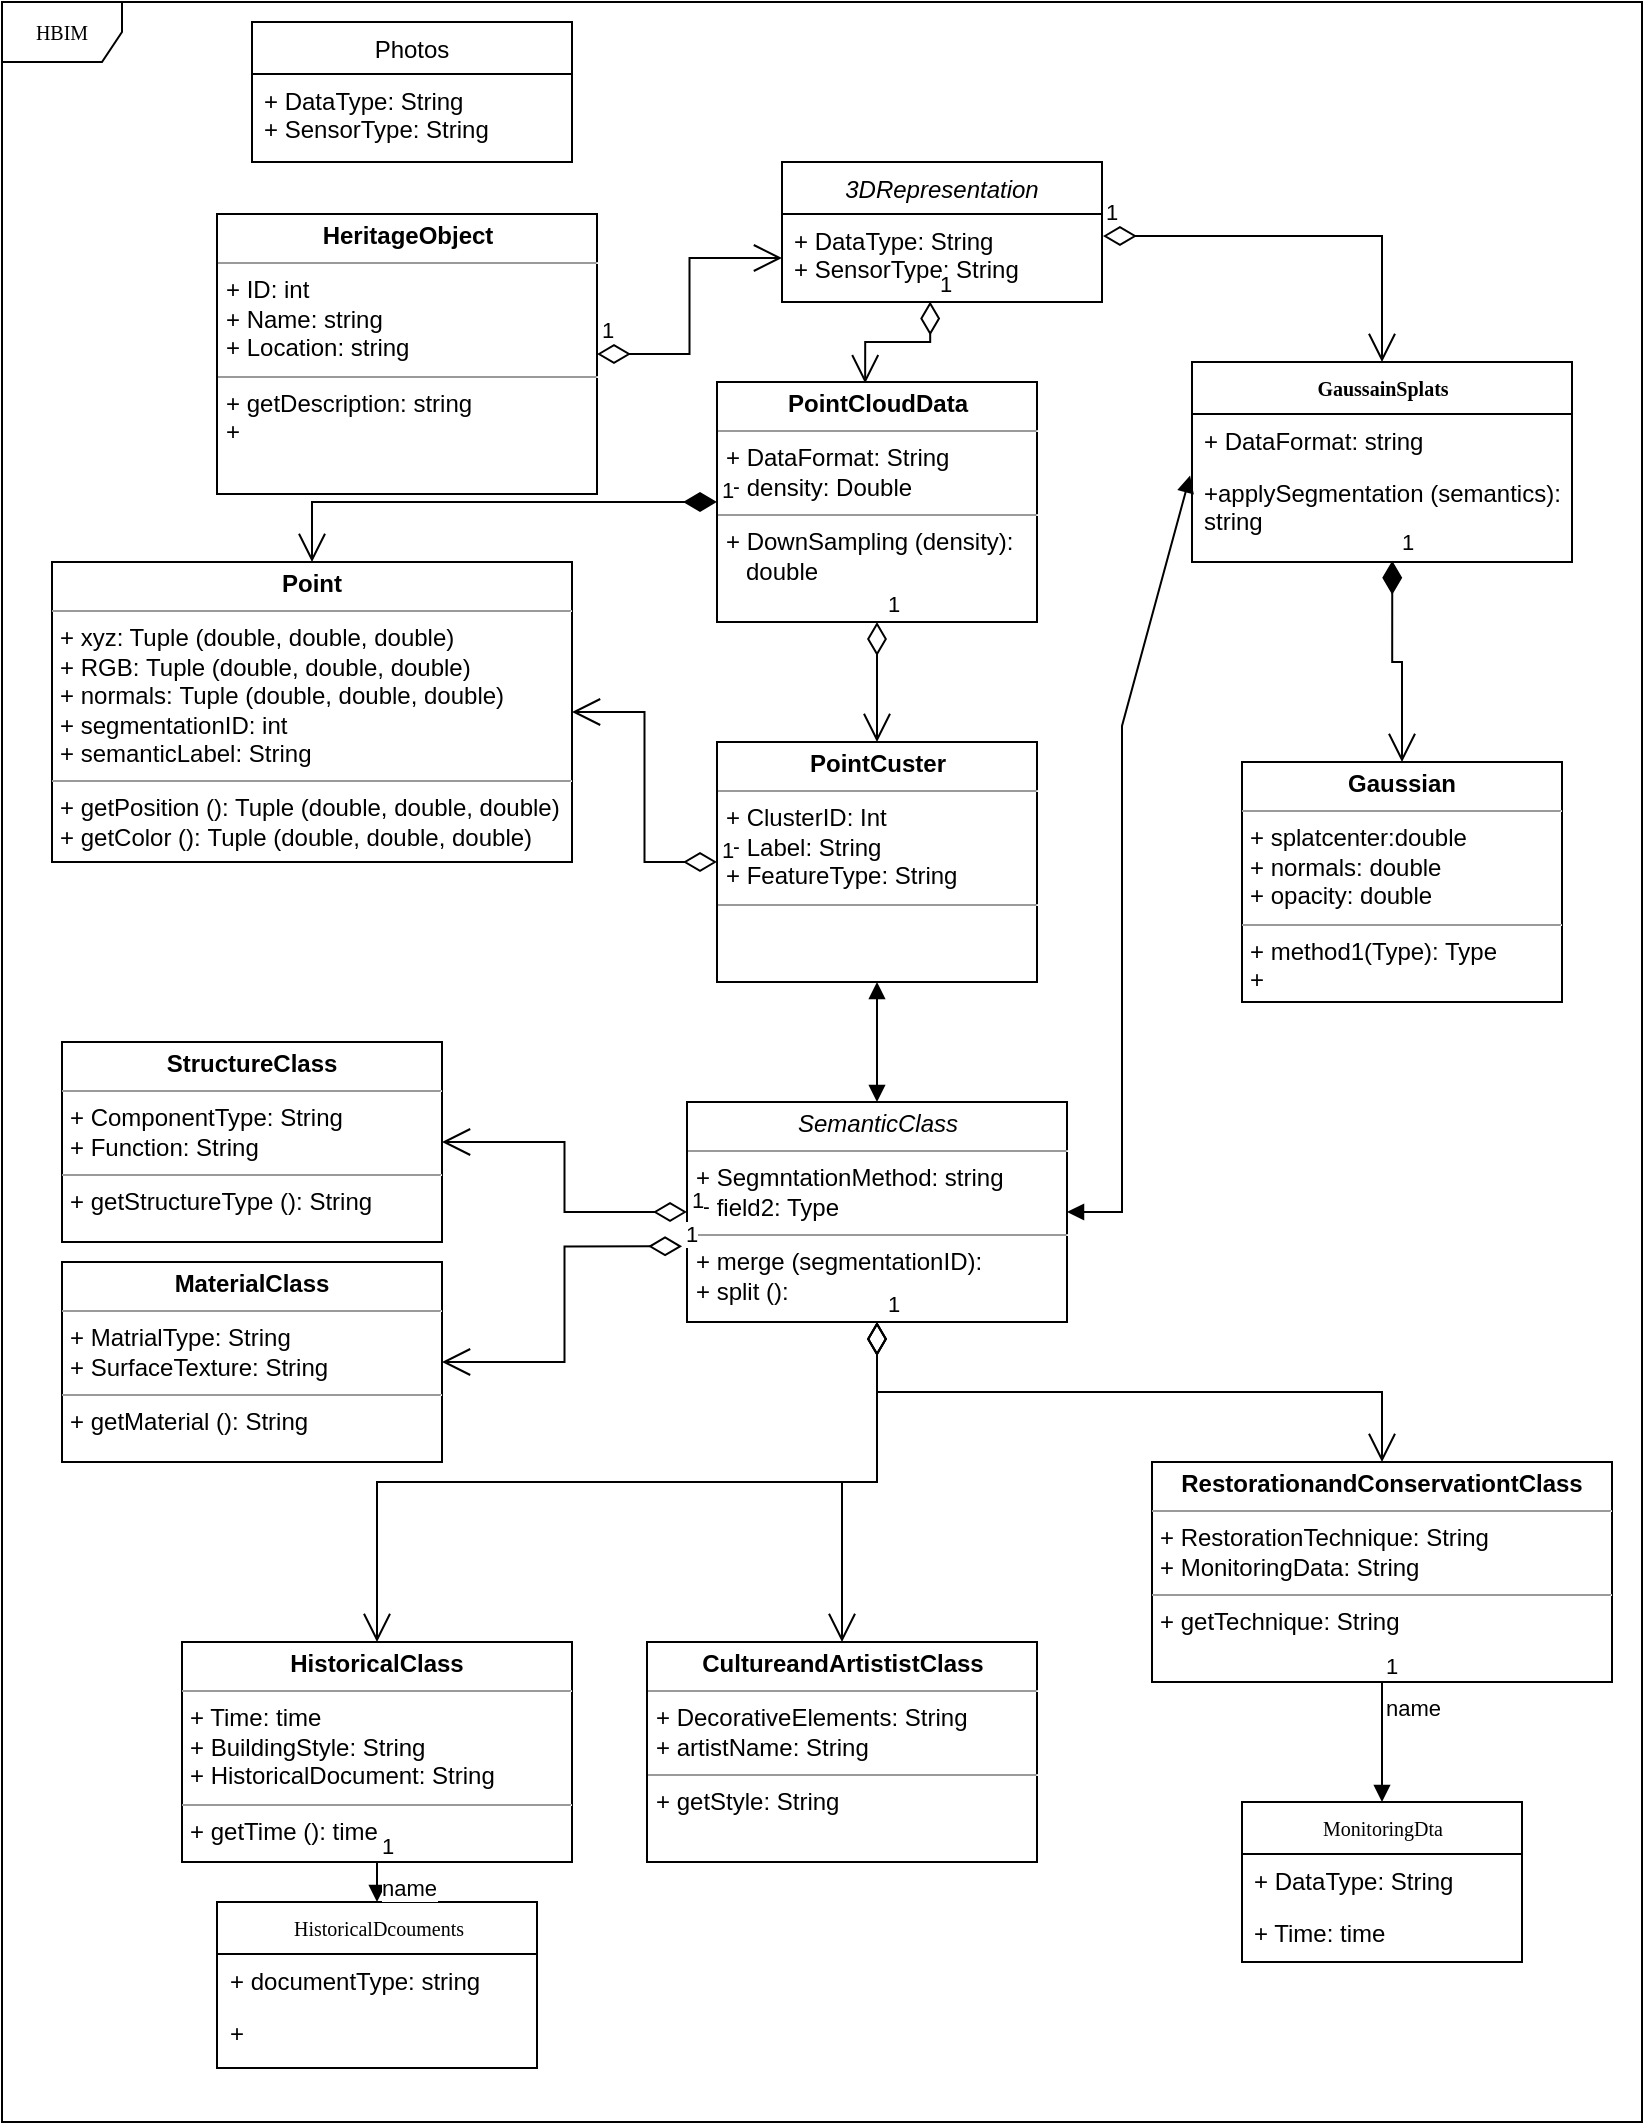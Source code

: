 <mxfile version="26.2.5">
  <diagram name="Page-1" id="c4acf3e9-155e-7222-9cf6-157b1a14988f">
    <mxGraphModel dx="1428" dy="777" grid="1" gridSize="10" guides="1" tooltips="1" connect="1" arrows="1" fold="1" page="1" pageScale="1" pageWidth="850" pageHeight="1100" background="none" math="0" shadow="0">
      <root>
        <mxCell id="0" />
        <mxCell id="1" parent="0" />
        <mxCell id="17acba5748e5396b-1" value="HBIM" style="shape=umlFrame;whiteSpace=wrap;html=1;rounded=0;shadow=0;comic=0;labelBackgroundColor=none;strokeWidth=1;fontFamily=Verdana;fontSize=10;align=center;" parent="1" vertex="1">
          <mxGeometry x="20" y="20" width="820" height="1060" as="geometry" />
        </mxCell>
        <mxCell id="17acba5748e5396b-30" value="&lt;b&gt;GaussainSplats&lt;/b&gt;" style="swimlane;html=1;fontStyle=0;childLayout=stackLayout;horizontal=1;startSize=26;fillColor=none;horizontalStack=0;resizeParent=1;resizeLast=0;collapsible=1;marginBottom=0;swimlaneFillColor=#ffffff;rounded=0;shadow=0;comic=0;labelBackgroundColor=none;strokeWidth=1;fontFamily=Verdana;fontSize=10;align=center;" parent="1" vertex="1">
          <mxGeometry x="615" y="200" width="190" height="100" as="geometry" />
        </mxCell>
        <mxCell id="17acba5748e5396b-31" value="+ DataFormat: string" style="text;html=1;strokeColor=none;fillColor=none;align=left;verticalAlign=top;spacingLeft=4;spacingRight=4;whiteSpace=wrap;overflow=hidden;rotatable=0;points=[[0,0.5],[1,0.5]];portConstraint=eastwest;" parent="17acba5748e5396b-30" vertex="1">
          <mxGeometry y="26" width="190" height="26" as="geometry" />
        </mxCell>
        <mxCell id="17acba5748e5396b-32" value="+applySegmentation (semantics): string" style="text;html=1;strokeColor=none;fillColor=none;align=left;verticalAlign=top;spacingLeft=4;spacingRight=4;whiteSpace=wrap;overflow=hidden;rotatable=0;points=[[0,0.5],[1,0.5]];portConstraint=eastwest;" parent="17acba5748e5396b-30" vertex="1">
          <mxGeometry y="52" width="190" height="48" as="geometry" />
        </mxCell>
        <mxCell id="17acba5748e5396b-44" value="HistoricalDcouments" style="swimlane;html=1;fontStyle=0;childLayout=stackLayout;horizontal=1;startSize=26;fillColor=none;horizontalStack=0;resizeParent=1;resizeLast=0;collapsible=1;marginBottom=0;swimlaneFillColor=#ffffff;rounded=0;shadow=0;comic=0;labelBackgroundColor=none;strokeWidth=1;fontFamily=Verdana;fontSize=10;align=center;" parent="1" vertex="1">
          <mxGeometry x="127.5" y="970" width="160" height="83" as="geometry" />
        </mxCell>
        <mxCell id="17acba5748e5396b-45" value="+ documentType: string" style="text;html=1;strokeColor=none;fillColor=none;align=left;verticalAlign=top;spacingLeft=4;spacingRight=4;whiteSpace=wrap;overflow=hidden;rotatable=0;points=[[0,0.5],[1,0.5]];portConstraint=eastwest;" parent="17acba5748e5396b-44" vertex="1">
          <mxGeometry y="26" width="160" height="26" as="geometry" />
        </mxCell>
        <mxCell id="17acba5748e5396b-47" value="+&amp;nbsp;" style="text;html=1;strokeColor=none;fillColor=none;align=left;verticalAlign=top;spacingLeft=4;spacingRight=4;whiteSpace=wrap;overflow=hidden;rotatable=0;points=[[0,0.5],[1,0.5]];portConstraint=eastwest;" parent="17acba5748e5396b-44" vertex="1">
          <mxGeometry y="52" width="160" height="26" as="geometry" />
        </mxCell>
        <mxCell id="5d2195bd80daf111-1" value="MonitoringDta" style="swimlane;html=1;fontStyle=0;childLayout=stackLayout;horizontal=1;startSize=26;fillColor=none;horizontalStack=0;resizeParent=1;resizeLast=0;collapsible=1;marginBottom=0;swimlaneFillColor=#ffffff;rounded=0;shadow=0;comic=0;labelBackgroundColor=none;strokeWidth=1;fontFamily=Verdana;fontSize=10;align=center;" parent="1" vertex="1">
          <mxGeometry x="640" y="920" width="140" height="80" as="geometry" />
        </mxCell>
        <mxCell id="5d2195bd80daf111-2" value="+ DataType: String" style="text;html=1;strokeColor=none;fillColor=none;align=left;verticalAlign=top;spacingLeft=4;spacingRight=4;whiteSpace=wrap;overflow=hidden;rotatable=0;points=[[0,0.5],[1,0.5]];portConstraint=eastwest;" parent="5d2195bd80daf111-1" vertex="1">
          <mxGeometry y="26" width="140" height="26" as="geometry" />
        </mxCell>
        <mxCell id="5d2195bd80daf111-3" value="+ Time: time" style="text;html=1;strokeColor=none;fillColor=none;align=left;verticalAlign=top;spacingLeft=4;spacingRight=4;whiteSpace=wrap;overflow=hidden;rotatable=0;points=[[0,0.5],[1,0.5]];portConstraint=eastwest;" parent="5d2195bd80daf111-1" vertex="1">
          <mxGeometry y="52" width="140" height="28" as="geometry" />
        </mxCell>
        <mxCell id="5d2195bd80daf111-11" value="&lt;p style=&quot;margin:0px;margin-top:4px;text-align:center;&quot;&gt;&lt;b&gt;MaterialClass&lt;/b&gt;&lt;/p&gt;&lt;hr size=&quot;1&quot;&gt;&lt;p style=&quot;margin:0px;margin-left:4px;&quot;&gt;+ MatrialType: String&lt;br&gt;+ SurfaceTexture: String&lt;/p&gt;&lt;hr size=&quot;1&quot;&gt;&lt;p style=&quot;margin:0px;margin-left:4px;&quot;&gt;+ getMaterial (): String&lt;/p&gt;" style="verticalAlign=top;align=left;overflow=fill;fontSize=12;fontFamily=Helvetica;html=1;rounded=0;shadow=0;comic=0;labelBackgroundColor=none;strokeWidth=1" parent="1" vertex="1">
          <mxGeometry x="50" y="650" width="190" height="100" as="geometry" />
        </mxCell>
        <mxCell id="5d2195bd80daf111-15" value="&lt;p style=&quot;margin:0px;margin-top:4px;text-align:center;&quot;&gt;&lt;b&gt;Point&lt;/b&gt;&lt;/p&gt;&lt;hr size=&quot;1&quot;&gt;&lt;p style=&quot;margin:0px;margin-left:4px;&quot;&gt;+ xyz: Tuple (double, double, double)&amp;nbsp;&lt;br&gt;+ RGB:&amp;nbsp;&lt;span style=&quot;background-color: transparent; color: light-dark(rgb(0, 0, 0), rgb(255, 255, 255));&quot;&gt;Tuple (double, double, double)&amp;nbsp;&lt;/span&gt;&lt;/p&gt;&lt;p style=&quot;margin:0px;margin-left:4px;&quot;&gt;&lt;span style=&quot;background-color: transparent; color: light-dark(rgb(0, 0, 0), rgb(255, 255, 255));&quot;&gt;+ normals:&amp;nbsp;&lt;/span&gt;&lt;span style=&quot;background-color: transparent; color: light-dark(rgb(0, 0, 0), rgb(255, 255, 255));&quot;&gt;Tuple (double, double, double)&amp;nbsp;&lt;/span&gt;&lt;/p&gt;&lt;p style=&quot;margin:0px;margin-left:4px;&quot;&gt;&lt;span style=&quot;background-color: transparent; color: light-dark(rgb(0, 0, 0), rgb(255, 255, 255));&quot;&gt;+ segmentationID: int&lt;/span&gt;&lt;/p&gt;&lt;p style=&quot;margin:0px;margin-left:4px;&quot;&gt;&lt;span style=&quot;background-color: transparent; color: light-dark(rgb(0, 0, 0), rgb(255, 255, 255));&quot;&gt;+ semanticLabel: String&lt;/span&gt;&lt;/p&gt;&lt;hr size=&quot;1&quot;&gt;&lt;p style=&quot;margin:0px;margin-left:4px;&quot;&gt;+ getPosition (): Tuple (double, double, double)&amp;nbsp;&lt;br&gt;+ getColor ():&amp;nbsp;&lt;span style=&quot;background-color: transparent; color: light-dark(rgb(0, 0, 0), rgb(255, 255, 255));&quot;&gt;Tuple (double, double, double)&amp;nbsp;&lt;/span&gt;&lt;/p&gt;" style="verticalAlign=top;align=left;overflow=fill;fontSize=12;fontFamily=Helvetica;html=1;rounded=0;shadow=0;comic=0;labelBackgroundColor=none;strokeWidth=1" parent="1" vertex="1">
          <mxGeometry x="45" y="300" width="260" height="150" as="geometry" />
        </mxCell>
        <mxCell id="5d2195bd80daf111-18" value="&lt;p style=&quot;margin:0px;margin-top:4px;text-align:center;&quot;&gt;&lt;b&gt;HeritageObject&lt;/b&gt;&lt;/p&gt;&lt;hr size=&quot;1&quot;&gt;&lt;p style=&quot;margin:0px;margin-left:4px;&quot;&gt;+ ID: int&lt;br&gt;+ Name: string&lt;/p&gt;&lt;p style=&quot;margin:0px;margin-left:4px;&quot;&gt;+ Location: string&lt;/p&gt;&lt;hr size=&quot;1&quot;&gt;&lt;p style=&quot;margin:0px;margin-left:4px;&quot;&gt;+ getDescription: string&lt;br&gt;+&amp;nbsp;&lt;/p&gt;" style="verticalAlign=top;align=left;overflow=fill;fontSize=12;fontFamily=Helvetica;html=1;rounded=0;shadow=0;comic=0;labelBackgroundColor=none;strokeWidth=1" parent="1" vertex="1">
          <mxGeometry x="127.5" y="126" width="190" height="140" as="geometry" />
        </mxCell>
        <mxCell id="5d2195bd80daf111-19" value="&lt;p style=&quot;margin:0px;margin-top:4px;text-align:center;&quot;&gt;&lt;i&gt;SemanticClass&lt;/i&gt;&lt;/p&gt;&lt;hr size=&quot;1&quot;&gt;&lt;p style=&quot;margin:0px;margin-left:4px;&quot;&gt;+ SegmntationMethod: string&lt;br&gt;+ field2: Type&lt;/p&gt;&lt;hr size=&quot;1&quot;&gt;&lt;p style=&quot;margin:0px;margin-left:4px;&quot;&gt;+ merge (segmentationID):&amp;nbsp;&lt;/p&gt;&lt;p style=&quot;margin:0px;margin-left:4px;&quot;&gt;+ split ():&amp;nbsp;&lt;/p&gt;" style="verticalAlign=top;align=left;overflow=fill;fontSize=12;fontFamily=Helvetica;html=1;rounded=0;shadow=0;comic=0;labelBackgroundColor=none;strokeWidth=1" parent="1" vertex="1">
          <mxGeometry x="362.5" y="570" width="190" height="110" as="geometry" />
        </mxCell>
        <mxCell id="5d2195bd80daf111-20" value="&lt;p style=&quot;margin:0px;margin-top:4px;text-align:center;&quot;&gt;&lt;b&gt;StructureClass&lt;/b&gt;&lt;/p&gt;&lt;hr size=&quot;1&quot;&gt;&lt;p style=&quot;margin:0px;margin-left:4px;&quot;&gt;+ ComponentType: String&lt;br&gt;+ Function: String&lt;/p&gt;&lt;hr size=&quot;1&quot;&gt;&lt;p style=&quot;margin:0px;margin-left:4px;&quot;&gt;+ getStructureType (): String&lt;/p&gt;" style="verticalAlign=top;align=left;overflow=fill;fontSize=12;fontFamily=Helvetica;html=1;rounded=0;shadow=0;comic=0;labelBackgroundColor=none;strokeWidth=1" parent="1" vertex="1">
          <mxGeometry x="50" y="540" width="190" height="100" as="geometry" />
        </mxCell>
        <mxCell id="GfOU2jaF-C_DZqseb85d-2" value="&lt;p style=&quot;margin:0px;margin-top:4px;text-align:center;&quot;&gt;&lt;b style=&quot;&quot;&gt;Gaussian&lt;/b&gt;&lt;/p&gt;&lt;hr size=&quot;1&quot;&gt;&lt;p style=&quot;margin:0px;margin-left:4px;&quot;&gt;+ splatcenter:double&amp;nbsp;&lt;br&gt;+ normals: double&lt;/p&gt;&lt;p style=&quot;margin:0px;margin-left:4px;&quot;&gt;+ opacity: double&lt;/p&gt;&lt;hr size=&quot;1&quot;&gt;&lt;p style=&quot;margin:0px;margin-left:4px;&quot;&gt;+ method1(Type): Type&lt;br&gt;+&amp;nbsp;&lt;/p&gt;" style="verticalAlign=top;align=left;overflow=fill;fontSize=12;fontFamily=Helvetica;html=1;rounded=0;shadow=0;comic=0;labelBackgroundColor=none;strokeWidth=1" parent="1" vertex="1">
          <mxGeometry x="640" y="400" width="160" height="120" as="geometry" />
        </mxCell>
        <mxCell id="TEzwwiUS5SfaXioJ1mf_-1" value="&lt;span style=&quot;font-weight: normal;&quot;&gt;&lt;i&gt;3DRepresentation&lt;/i&gt;&lt;/span&gt;" style="swimlane;fontStyle=1;align=center;verticalAlign=top;childLayout=stackLayout;horizontal=1;startSize=26;horizontalStack=0;resizeParent=1;resizeParentMax=0;resizeLast=0;collapsible=1;marginBottom=0;whiteSpace=wrap;html=1;" parent="1" vertex="1">
          <mxGeometry x="410" y="100" width="160" height="70" as="geometry" />
        </mxCell>
        <mxCell id="TEzwwiUS5SfaXioJ1mf_-2" value="+ DataType: String&lt;div&gt;+ SensorType: String&lt;/div&gt;" style="text;strokeColor=none;fillColor=none;align=left;verticalAlign=top;spacingLeft=4;spacingRight=4;overflow=hidden;rotatable=0;points=[[0,0.5],[1,0.5]];portConstraint=eastwest;whiteSpace=wrap;html=1;" parent="TEzwwiUS5SfaXioJ1mf_-1" vertex="1">
          <mxGeometry y="26" width="160" height="44" as="geometry" />
        </mxCell>
        <mxCell id="TEzwwiUS5SfaXioJ1mf_-9" value="&lt;p style=&quot;margin:0px;margin-top:4px;text-align:center;&quot;&gt;&lt;b&gt;PointCloudData&lt;/b&gt;&lt;/p&gt;&lt;hr size=&quot;1&quot;&gt;&lt;p style=&quot;margin:0px;margin-left:4px;&quot;&gt;+ DataFormat: String&lt;br&gt;+ density: Double&lt;br&gt;&lt;/p&gt;&lt;hr size=&quot;1&quot;&gt;&lt;p style=&quot;margin:0px;margin-left:4px;&quot;&gt;+ DownSampling (density):&lt;/p&gt;&lt;p style=&quot;margin:0px;margin-left:4px;&quot;&gt;&amp;nbsp; &amp;nbsp;double&lt;br&gt;&lt;/p&gt;" style="verticalAlign=top;align=left;overflow=fill;fontSize=12;fontFamily=Helvetica;html=1;rounded=0;shadow=0;comic=0;labelBackgroundColor=none;strokeWidth=1" parent="1" vertex="1">
          <mxGeometry x="377.5" y="210" width="160" height="120" as="geometry" />
        </mxCell>
        <mxCell id="TEzwwiUS5SfaXioJ1mf_-10" value="&lt;p style=&quot;margin:0px;margin-top:4px;text-align:center;&quot;&gt;&lt;b&gt;HistoricalClass&lt;/b&gt;&lt;/p&gt;&lt;hr size=&quot;1&quot;&gt;&lt;p style=&quot;margin:0px;margin-left:4px;&quot;&gt;+ Time: time&lt;/p&gt;&lt;p style=&quot;margin:0px;margin-left:4px;&quot;&gt;+ BuildingStyle: String&lt;/p&gt;&lt;p style=&quot;margin:0px;margin-left:4px;&quot;&gt;+ HistoricalDocument: String&lt;/p&gt;&lt;hr size=&quot;1&quot;&gt;&lt;p style=&quot;margin:0px;margin-left:4px;&quot;&gt;+ getTime (): time&lt;/p&gt;" style="verticalAlign=top;align=left;overflow=fill;fontSize=12;fontFamily=Helvetica;html=1;rounded=0;shadow=0;comic=0;labelBackgroundColor=none;strokeWidth=1" parent="1" vertex="1">
          <mxGeometry x="110" y="840" width="195" height="110" as="geometry" />
        </mxCell>
        <mxCell id="TEzwwiUS5SfaXioJ1mf_-11" value="&lt;p style=&quot;margin:0px;margin-top:4px;text-align:center;&quot;&gt;&lt;b&gt;CultureandArtististClass&lt;/b&gt;&lt;/p&gt;&lt;hr size=&quot;1&quot;&gt;&lt;p style=&quot;margin:0px;margin-left:4px;&quot;&gt;+ DecorativeElements: String&lt;/p&gt;&lt;p style=&quot;margin:0px;margin-left:4px;&quot;&gt;+ artistName: String&lt;br&gt;&lt;/p&gt;&lt;hr size=&quot;1&quot;&gt;&lt;p style=&quot;margin:0px;margin-left:4px;&quot;&gt;+ getStyle: String&lt;/p&gt;" style="verticalAlign=top;align=left;overflow=fill;fontSize=12;fontFamily=Helvetica;html=1;rounded=0;shadow=0;comic=0;labelBackgroundColor=none;strokeWidth=1" parent="1" vertex="1">
          <mxGeometry x="342.5" y="840" width="195" height="110" as="geometry" />
        </mxCell>
        <mxCell id="TEzwwiUS5SfaXioJ1mf_-12" value="&lt;p style=&quot;margin:0px;margin-top:4px;text-align:center;&quot;&gt;&lt;b&gt;RestorationandConservationtClass&lt;/b&gt;&lt;/p&gt;&lt;hr size=&quot;1&quot;&gt;&lt;p style=&quot;margin:0px;margin-left:4px;&quot;&gt;+ RestorationTechnique: String&lt;/p&gt;&lt;p style=&quot;margin:0px;margin-left:4px;&quot;&gt;+ MonitoringData: String&lt;br&gt;&lt;/p&gt;&lt;hr size=&quot;1&quot;&gt;&lt;p style=&quot;margin:0px;margin-left:4px;&quot;&gt;+ getTechnique: String&lt;/p&gt;" style="verticalAlign=top;align=left;overflow=fill;fontSize=12;fontFamily=Helvetica;html=1;rounded=0;shadow=0;comic=0;labelBackgroundColor=none;strokeWidth=1" parent="1" vertex="1">
          <mxGeometry x="595" y="750" width="230" height="110" as="geometry" />
        </mxCell>
        <mxCell id="nKKZoiiLEV9BoTgGwU7D-1" value="&lt;p style=&quot;margin:0px;margin-top:4px;text-align:center;&quot;&gt;&lt;b&gt;PointCuster&lt;/b&gt;&lt;/p&gt;&lt;hr size=&quot;1&quot;&gt;&lt;p style=&quot;margin:0px;margin-left:4px;&quot;&gt;+ ClusterID: Int&lt;br&gt;+ Label: String&lt;br&gt;&lt;/p&gt;&lt;p style=&quot;margin:0px;margin-left:4px;&quot;&gt;+ FeatureType: String&lt;/p&gt;&lt;hr size=&quot;1&quot;&gt;&lt;p style=&quot;margin:0px;margin-left:4px;&quot;&gt;&lt;br&gt;&lt;/p&gt;" style="verticalAlign=top;align=left;overflow=fill;fontSize=12;fontFamily=Helvetica;html=1;rounded=0;shadow=0;comic=0;labelBackgroundColor=none;strokeWidth=1" parent="1" vertex="1">
          <mxGeometry x="377.5" y="390" width="160" height="120" as="geometry" />
        </mxCell>
        <mxCell id="nKKZoiiLEV9BoTgGwU7D-2" value="1" style="endArrow=open;html=1;endSize=12;startArrow=diamondThin;startSize=14;startFill=0;edgeStyle=orthogonalEdgeStyle;align=left;verticalAlign=bottom;rounded=0;entryX=0;entryY=0.5;entryDx=0;entryDy=0;" parent="1" source="5d2195bd80daf111-18" target="TEzwwiUS5SfaXioJ1mf_-2" edge="1">
          <mxGeometry x="-1" y="3" relative="1" as="geometry">
            <mxPoint x="380" y="330" as="sourcePoint" />
            <mxPoint x="540" y="330" as="targetPoint" />
          </mxGeometry>
        </mxCell>
        <mxCell id="nKKZoiiLEV9BoTgGwU7D-3" value="1" style="endArrow=open;html=1;endSize=12;startArrow=diamondThin;startSize=14;startFill=0;edgeStyle=orthogonalEdgeStyle;align=left;verticalAlign=bottom;rounded=0;exitX=1.003;exitY=0.25;exitDx=0;exitDy=0;exitPerimeter=0;entryX=0.5;entryY=0;entryDx=0;entryDy=0;" parent="1" source="TEzwwiUS5SfaXioJ1mf_-2" target="17acba5748e5396b-30" edge="1">
          <mxGeometry x="-1" y="3" relative="1" as="geometry">
            <mxPoint x="560" y="90" as="sourcePoint" />
            <mxPoint x="680" y="100" as="targetPoint" />
          </mxGeometry>
        </mxCell>
        <mxCell id="nKKZoiiLEV9BoTgGwU7D-4" value="1" style="endArrow=open;html=1;endSize=12;startArrow=diamondThin;startSize=14;startFill=0;edgeStyle=orthogonalEdgeStyle;align=left;verticalAlign=bottom;rounded=0;exitX=0.463;exitY=0.995;exitDx=0;exitDy=0;exitPerimeter=0;entryX=0.463;entryY=0.005;entryDx=0;entryDy=0;entryPerimeter=0;" parent="1" source="TEzwwiUS5SfaXioJ1mf_-2" target="TEzwwiUS5SfaXioJ1mf_-9" edge="1">
          <mxGeometry x="-1" y="3" relative="1" as="geometry">
            <mxPoint x="380" y="330" as="sourcePoint" />
            <mxPoint x="434" y="220" as="targetPoint" />
          </mxGeometry>
        </mxCell>
        <mxCell id="nKKZoiiLEV9BoTgGwU7D-5" value="1" style="endArrow=open;html=1;endSize=12;startArrow=diamondThin;startSize=14;startFill=1;edgeStyle=orthogonalEdgeStyle;align=left;verticalAlign=bottom;rounded=0;exitX=0.527;exitY=0.988;exitDx=0;exitDy=0;entryX=0.5;entryY=0;entryDx=0;entryDy=0;exitPerimeter=0;" parent="1" source="17acba5748e5396b-32" target="GfOU2jaF-C_DZqseb85d-2" edge="1">
          <mxGeometry x="-1" y="3" relative="1" as="geometry">
            <mxPoint x="380" y="370" as="sourcePoint" />
            <mxPoint x="540" y="370" as="targetPoint" />
          </mxGeometry>
        </mxCell>
        <mxCell id="nKKZoiiLEV9BoTgGwU7D-6" value="1" style="endArrow=open;html=1;endSize=12;startArrow=diamondThin;startSize=14;startFill=1;edgeStyle=orthogonalEdgeStyle;align=left;verticalAlign=bottom;rounded=0;exitX=0;exitY=0.5;exitDx=0;exitDy=0;entryX=0.5;entryY=0;entryDx=0;entryDy=0;" parent="1" source="TEzwwiUS5SfaXioJ1mf_-9" target="5d2195bd80daf111-15" edge="1">
          <mxGeometry x="-1" y="3" relative="1" as="geometry">
            <mxPoint x="380" y="420" as="sourcePoint" />
            <mxPoint x="540" y="420" as="targetPoint" />
          </mxGeometry>
        </mxCell>
        <mxCell id="nKKZoiiLEV9BoTgGwU7D-8" value="1" style="endArrow=open;html=1;endSize=12;startArrow=diamondThin;startSize=14;startFill=0;edgeStyle=orthogonalEdgeStyle;align=left;verticalAlign=bottom;rounded=0;exitX=0;exitY=0.5;exitDx=0;exitDy=0;entryX=1;entryY=0.5;entryDx=0;entryDy=0;" parent="1" source="5d2195bd80daf111-19" target="5d2195bd80daf111-20" edge="1">
          <mxGeometry x="-1" y="3" relative="1" as="geometry">
            <mxPoint x="380" y="620" as="sourcePoint" />
            <mxPoint x="540" y="620" as="targetPoint" />
          </mxGeometry>
        </mxCell>
        <mxCell id="nKKZoiiLEV9BoTgGwU7D-9" value="1" style="endArrow=open;html=1;endSize=12;startArrow=diamondThin;startSize=14;startFill=0;edgeStyle=orthogonalEdgeStyle;align=left;verticalAlign=bottom;rounded=0;exitX=-0.013;exitY=0.656;exitDx=0;exitDy=0;exitPerimeter=0;entryX=1;entryY=0.5;entryDx=0;entryDy=0;" parent="1" source="5d2195bd80daf111-19" target="5d2195bd80daf111-11" edge="1">
          <mxGeometry x="-1" y="3" relative="1" as="geometry">
            <mxPoint x="380" y="820" as="sourcePoint" />
            <mxPoint x="540" y="820" as="targetPoint" />
          </mxGeometry>
        </mxCell>
        <mxCell id="nKKZoiiLEV9BoTgGwU7D-10" value="1" style="endArrow=open;html=1;endSize=12;startArrow=diamondThin;startSize=14;startFill=0;edgeStyle=orthogonalEdgeStyle;align=left;verticalAlign=bottom;rounded=0;exitX=0.5;exitY=1;exitDx=0;exitDy=0;entryX=0.5;entryY=0;entryDx=0;entryDy=0;" parent="1" source="5d2195bd80daf111-19" target="TEzwwiUS5SfaXioJ1mf_-10" edge="1">
          <mxGeometry x="-1" y="3" relative="1" as="geometry">
            <mxPoint x="380" y="820" as="sourcePoint" />
            <mxPoint x="540" y="820" as="targetPoint" />
          </mxGeometry>
        </mxCell>
        <mxCell id="nKKZoiiLEV9BoTgGwU7D-14" value="1" style="endArrow=open;html=1;endSize=12;startArrow=diamondThin;startSize=14;startFill=0;edgeStyle=orthogonalEdgeStyle;align=left;verticalAlign=bottom;rounded=0;exitX=0.5;exitY=1;exitDx=0;exitDy=0;entryX=0.5;entryY=0;entryDx=0;entryDy=0;" parent="1" source="5d2195bd80daf111-19" target="TEzwwiUS5SfaXioJ1mf_-11" edge="1">
          <mxGeometry x="-1" y="3" relative="1" as="geometry">
            <mxPoint x="340" y="740" as="sourcePoint" />
            <mxPoint x="500" y="740" as="targetPoint" />
          </mxGeometry>
        </mxCell>
        <mxCell id="nKKZoiiLEV9BoTgGwU7D-15" value="1" style="endArrow=open;html=1;endSize=12;startArrow=diamondThin;startSize=14;startFill=0;edgeStyle=orthogonalEdgeStyle;align=left;verticalAlign=bottom;rounded=0;exitX=0.5;exitY=1;exitDx=0;exitDy=0;" parent="1" source="5d2195bd80daf111-19" target="TEzwwiUS5SfaXioJ1mf_-12" edge="1">
          <mxGeometry x="-1" y="3" relative="1" as="geometry">
            <mxPoint x="340" y="740" as="sourcePoint" />
            <mxPoint x="500" y="740" as="targetPoint" />
          </mxGeometry>
        </mxCell>
        <mxCell id="nKKZoiiLEV9BoTgGwU7D-16" value="name" style="endArrow=block;endFill=1;html=1;edgeStyle=orthogonalEdgeStyle;align=left;verticalAlign=top;rounded=0;exitX=0.5;exitY=1;exitDx=0;exitDy=0;entryX=0.5;entryY=0;entryDx=0;entryDy=0;" parent="1" source="TEzwwiUS5SfaXioJ1mf_-12" target="5d2195bd80daf111-1" edge="1">
          <mxGeometry x="-1" relative="1" as="geometry">
            <mxPoint x="340" y="740" as="sourcePoint" />
            <mxPoint x="500" y="740" as="targetPoint" />
          </mxGeometry>
        </mxCell>
        <mxCell id="nKKZoiiLEV9BoTgGwU7D-17" value="1" style="edgeLabel;resizable=0;html=1;align=left;verticalAlign=bottom;" parent="nKKZoiiLEV9BoTgGwU7D-16" connectable="0" vertex="1">
          <mxGeometry x="-1" relative="1" as="geometry" />
        </mxCell>
        <mxCell id="nKKZoiiLEV9BoTgGwU7D-18" value="name" style="endArrow=block;endFill=1;html=1;edgeStyle=orthogonalEdgeStyle;align=left;verticalAlign=top;rounded=0;exitX=0.5;exitY=1;exitDx=0;exitDy=0;entryX=0.5;entryY=0;entryDx=0;entryDy=0;" parent="1" source="TEzwwiUS5SfaXioJ1mf_-10" target="17acba5748e5396b-44" edge="1">
          <mxGeometry x="-1" relative="1" as="geometry">
            <mxPoint x="720" y="870" as="sourcePoint" />
            <mxPoint x="720" y="930" as="targetPoint" />
          </mxGeometry>
        </mxCell>
        <mxCell id="nKKZoiiLEV9BoTgGwU7D-19" value="1" style="edgeLabel;resizable=0;html=1;align=left;verticalAlign=bottom;" parent="nKKZoiiLEV9BoTgGwU7D-18" connectable="0" vertex="1">
          <mxGeometry x="-1" relative="1" as="geometry" />
        </mxCell>
        <mxCell id="nKKZoiiLEV9BoTgGwU7D-20" value="1" style="endArrow=open;html=1;endSize=12;startArrow=diamondThin;startSize=14;startFill=0;edgeStyle=orthogonalEdgeStyle;align=left;verticalAlign=bottom;rounded=0;exitX=0;exitY=0.5;exitDx=0;exitDy=0;entryX=1;entryY=0.5;entryDx=0;entryDy=0;" parent="1" source="nKKZoiiLEV9BoTgGwU7D-1" target="5d2195bd80daf111-15" edge="1">
          <mxGeometry x="-1" y="3" relative="1" as="geometry">
            <mxPoint x="240" y="460" as="sourcePoint" />
            <mxPoint x="400" y="460" as="targetPoint" />
          </mxGeometry>
        </mxCell>
        <mxCell id="nKKZoiiLEV9BoTgGwU7D-21" value="1" style="endArrow=open;html=1;endSize=12;startArrow=diamondThin;startSize=14;startFill=0;edgeStyle=orthogonalEdgeStyle;align=left;verticalAlign=bottom;rounded=0;exitX=0.5;exitY=1;exitDx=0;exitDy=0;entryX=0.5;entryY=0;entryDx=0;entryDy=0;" parent="1" source="TEzwwiUS5SfaXioJ1mf_-9" target="nKKZoiiLEV9BoTgGwU7D-1" edge="1">
          <mxGeometry x="-1" y="3" relative="1" as="geometry">
            <mxPoint x="240" y="460" as="sourcePoint" />
            <mxPoint x="400" y="460" as="targetPoint" />
          </mxGeometry>
        </mxCell>
        <mxCell id="nKKZoiiLEV9BoTgGwU7D-22" value="" style="endArrow=block;startArrow=block;endFill=1;startFill=1;html=1;rounded=0;entryX=0.5;entryY=1;entryDx=0;entryDy=0;exitX=0.5;exitY=0;exitDx=0;exitDy=0;" parent="1" source="5d2195bd80daf111-19" target="nKKZoiiLEV9BoTgGwU7D-1" edge="1">
          <mxGeometry width="160" relative="1" as="geometry">
            <mxPoint x="240" y="460" as="sourcePoint" />
            <mxPoint x="400" y="460" as="targetPoint" />
          </mxGeometry>
        </mxCell>
        <mxCell id="nKKZoiiLEV9BoTgGwU7D-23" value="" style="endArrow=block;startArrow=block;endFill=1;startFill=1;html=1;rounded=0;entryX=-0.005;entryY=0.1;entryDx=0;entryDy=0;exitX=1;exitY=0.5;exitDx=0;exitDy=0;strokeColor=default;curved=0;entryPerimeter=0;" parent="1" source="5d2195bd80daf111-19" target="17acba5748e5396b-32" edge="1">
          <mxGeometry width="160" relative="1" as="geometry">
            <mxPoint x="340" y="340" as="sourcePoint" />
            <mxPoint x="500" y="340" as="targetPoint" />
            <Array as="points">
              <mxPoint x="580" y="625" />
              <mxPoint x="580" y="382" />
            </Array>
          </mxGeometry>
        </mxCell>
        <mxCell id="nAgL4a00uUSetXV4vr-E-1" value="&lt;span style=&quot;font-weight: normal;&quot;&gt;Photos&lt;/span&gt;" style="swimlane;fontStyle=1;align=center;verticalAlign=top;childLayout=stackLayout;horizontal=1;startSize=26;horizontalStack=0;resizeParent=1;resizeParentMax=0;resizeLast=0;collapsible=1;marginBottom=0;whiteSpace=wrap;html=1;" parent="1" vertex="1">
          <mxGeometry x="145" y="30" width="160" height="70" as="geometry" />
        </mxCell>
        <mxCell id="nAgL4a00uUSetXV4vr-E-2" value="+ DataType: String&lt;div&gt;+ SensorType: String&lt;/div&gt;" style="text;strokeColor=none;fillColor=none;align=left;verticalAlign=top;spacingLeft=4;spacingRight=4;overflow=hidden;rotatable=0;points=[[0,0.5],[1,0.5]];portConstraint=eastwest;whiteSpace=wrap;html=1;" parent="nAgL4a00uUSetXV4vr-E-1" vertex="1">
          <mxGeometry y="26" width="160" height="44" as="geometry" />
        </mxCell>
      </root>
    </mxGraphModel>
  </diagram>
</mxfile>
